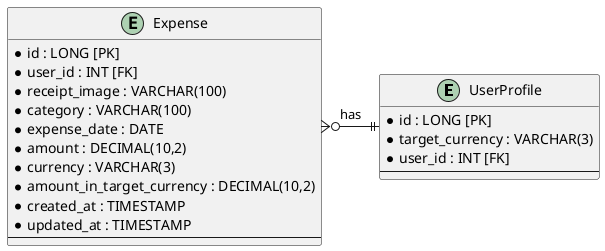 @startuml erm
entity UserProfile {
  * id : LONG [PK]
  * target_currency : VARCHAR(3)
  * user_id : INT [FK]
  --
}

entity Expense {
  * id : LONG [PK]
  * user_id : INT [FK]
  * receipt_image : VARCHAR(100)
  * category : VARCHAR(100)
  * expense_date : DATE
  * amount : DECIMAL(10,2)
  * currency : VARCHAR(3)
  * amount_in_target_currency : DECIMAL(10,2)
  * created_at : TIMESTAMP
  * updated_at : TIMESTAMP
  --
}

UserProfile ||-left-o{ Expense : has
@enduml